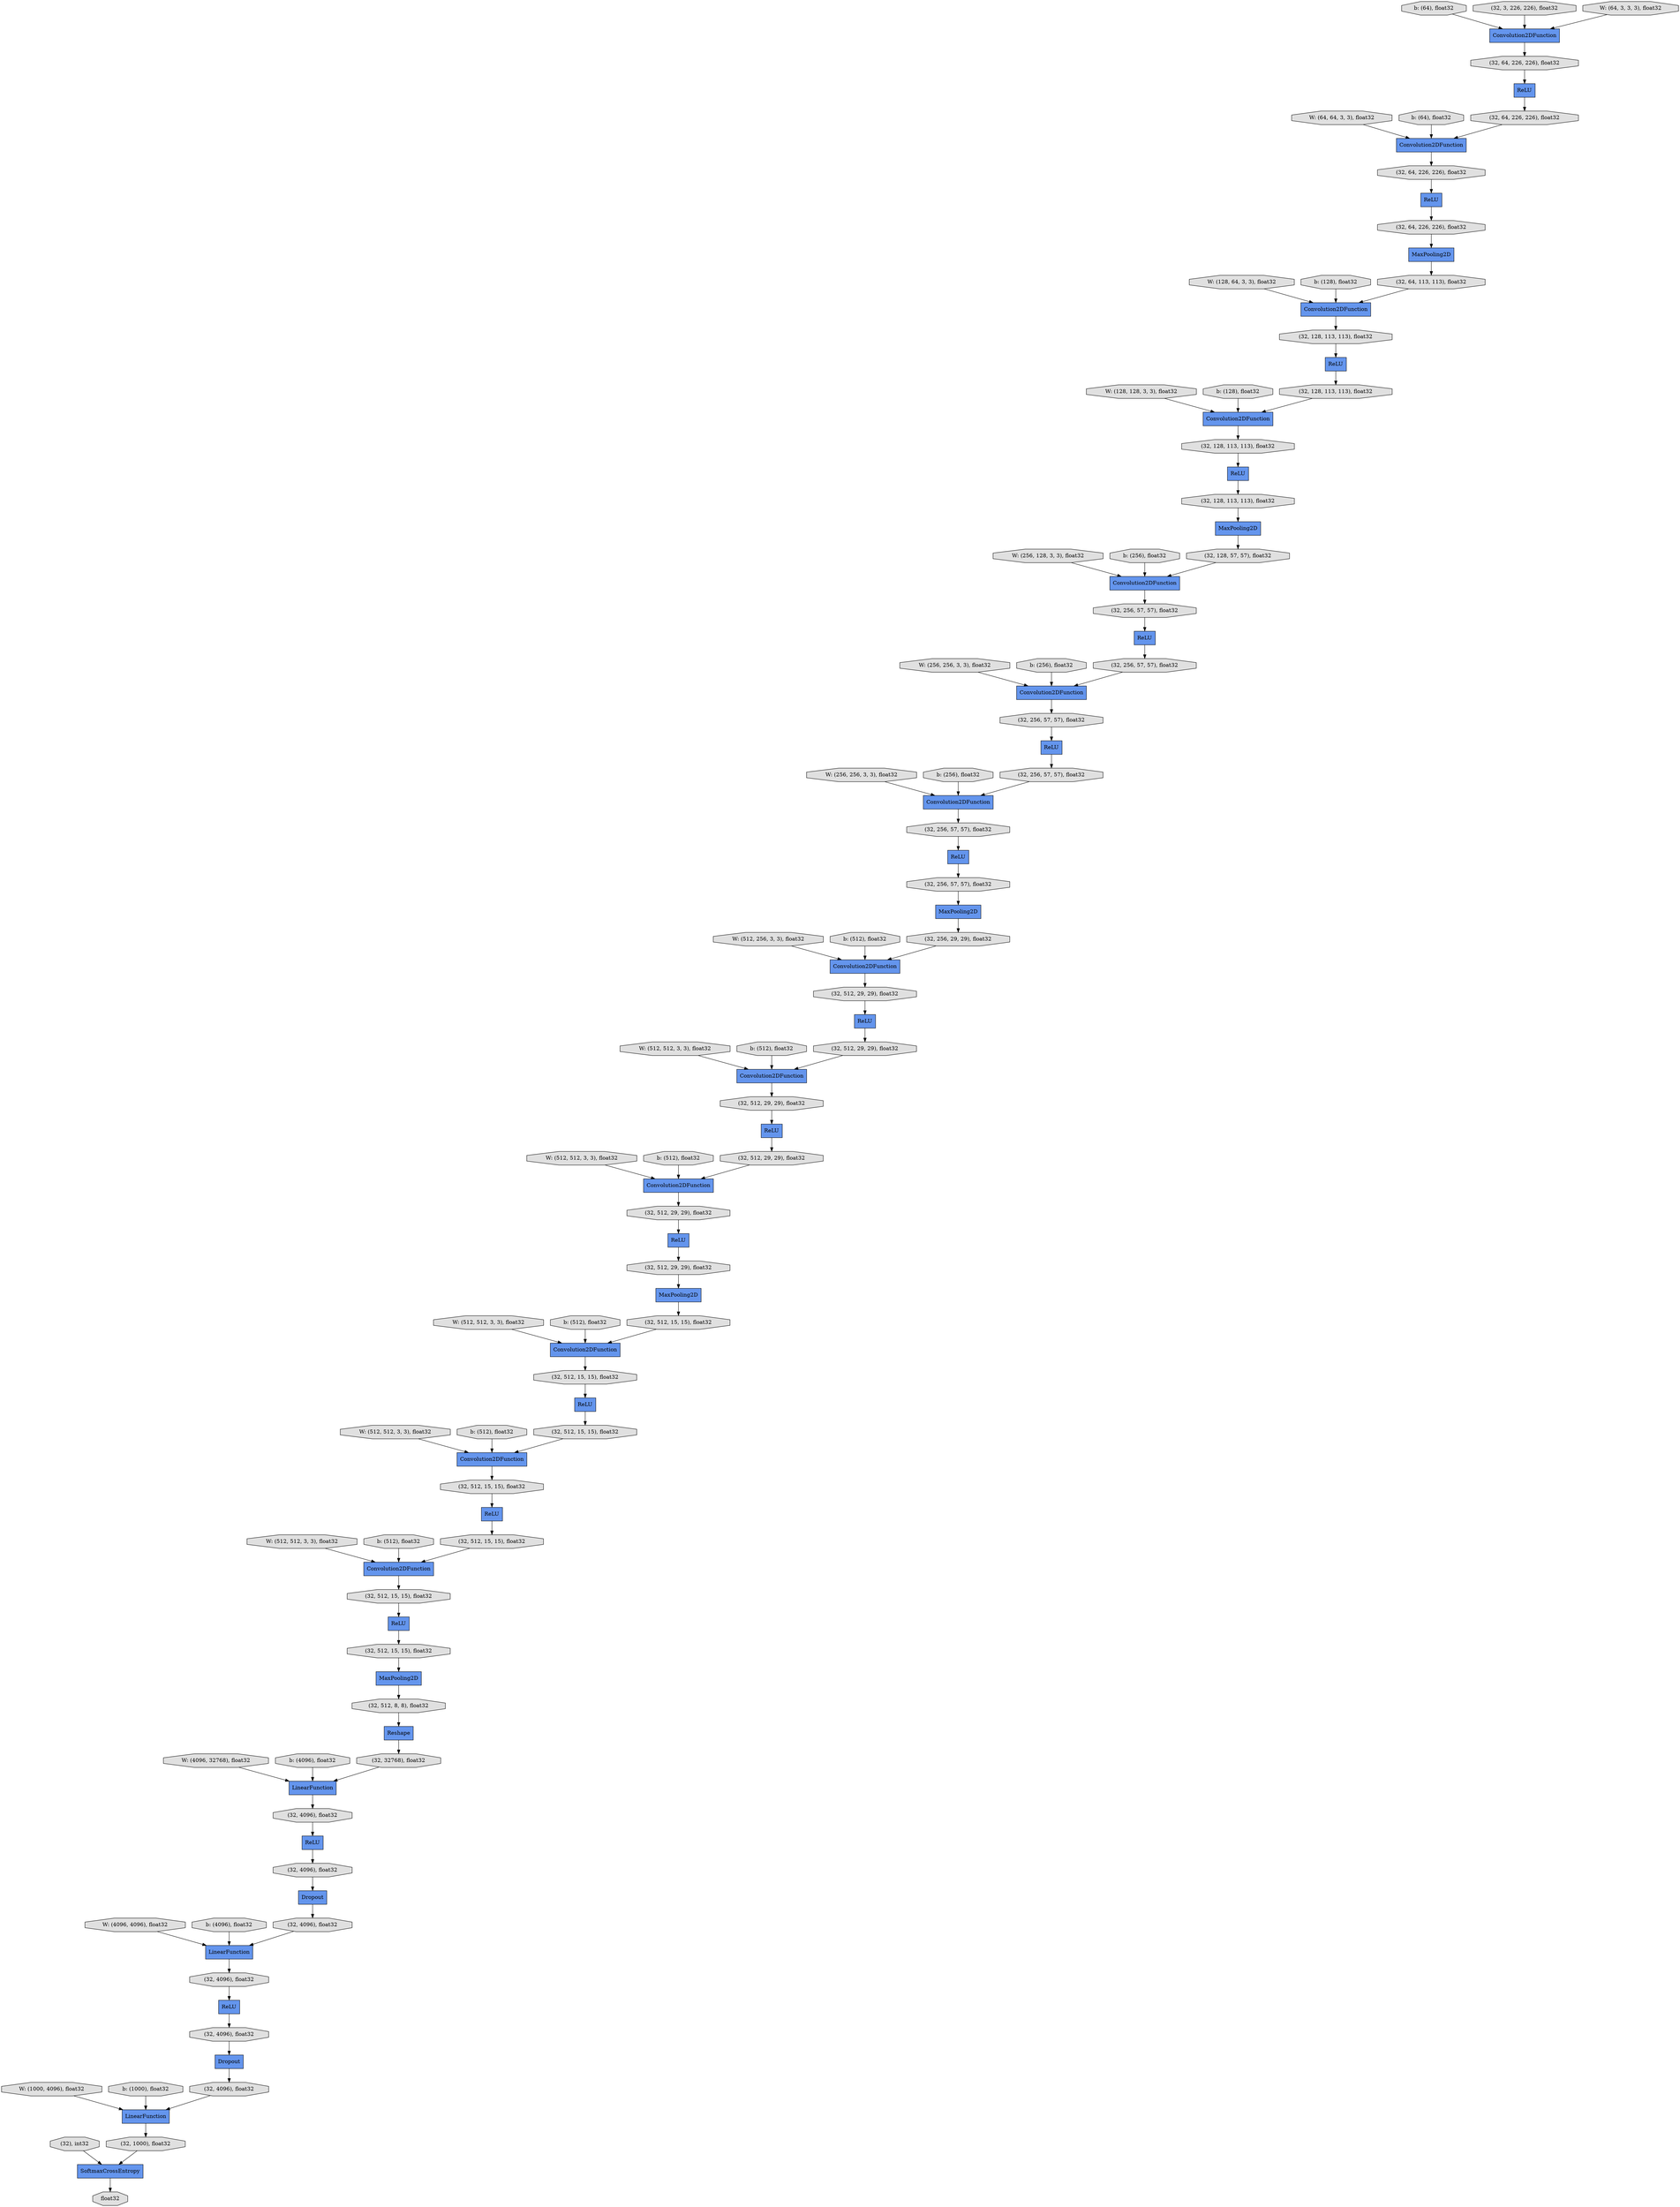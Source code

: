 digraph graphname{rankdir=TB;47590933258312 [label="ReLU",shape="record",fillcolor="#6495ED",style="filled"];47590933455032 [label="(32, 1000), float32",shape="octagon",fillcolor="#E0E0E0",style="filled"];47588815937832 [label="W: (128, 64, 3, 3), float32",shape="octagon",fillcolor="#E0E0E0",style="filled"];47590933455256 [label="(32), int32",shape="octagon",fillcolor="#E0E0E0",style="filled"];47590933258648 [label="Convolution2DFunction",shape="record",fillcolor="#6495ED",style="filled"];47590933258760 [label="ReLU",shape="record",fillcolor="#6495ED",style="filled"];47588815938112 [label="b: (128), float32",shape="octagon",fillcolor="#E0E0E0",style="filled"];47590933455480 [label="float32",shape="octagon",fillcolor="#E0E0E0",style="filled"];47588815962064 [label="W: (1000, 4096), float32",shape="octagon",fillcolor="#E0E0E0",style="filled"];47588815938392 [label="W: (128, 128, 3, 3), float32",shape="octagon",fillcolor="#E0E0E0",style="filled"];47588815938672 [label="b: (128), float32",shape="octagon",fillcolor="#E0E0E0",style="filled"];47588815938952 [label="W: (256, 128, 3, 3), float32",shape="octagon",fillcolor="#E0E0E0",style="filled"];47588815939232 [label="b: (256), float32",shape="octagon",fillcolor="#E0E0E0",style="filled"];47588815939512 [label="W: (256, 256, 3, 3), float32",shape="octagon",fillcolor="#E0E0E0",style="filled"];47590933260384 [label="Convolution2DFunction",shape="record",fillcolor="#6495ED",style="filled"];47588815939792 [label="b: (256), float32",shape="octagon",fillcolor="#E0E0E0",style="filled"];47588815940072 [label="W: (256, 256, 3, 3), float32",shape="octagon",fillcolor="#E0E0E0",style="filled"];47588815940408 [label="b: (256), float32",shape="octagon",fillcolor="#E0E0E0",style="filled"];47588815940688 [label="W: (512, 256, 3, 3), float32",shape="octagon",fillcolor="#E0E0E0",style="filled"];47588815941024 [label="b: (512), float32",shape="octagon",fillcolor="#E0E0E0",style="filled"];47588815875488 [label="b: (64), float32",shape="octagon",fillcolor="#E0E0E0",style="filled"];47588815941304 [label="W: (512, 512, 3, 3), float32",shape="octagon",fillcolor="#E0E0E0",style="filled"];47588815875768 [label="W: (64, 64, 3, 3), float32",shape="octagon",fillcolor="#E0E0E0",style="filled"];47590933262176 [label="(32, 3, 226, 226), float32",shape="octagon",fillcolor="#E0E0E0",style="filled"];47588815876048 [label="b: (64), float32",shape="octagon",fillcolor="#E0E0E0",style="filled"];47590933409864 [label="LinearFunction",shape="record",fillcolor="#6495ED",style="filled"];47588815958088 [label="b: (512), float32",shape="octagon",fillcolor="#E0E0E0",style="filled"];47590933409920 [label="(32, 512, 15, 15), float32",shape="octagon",fillcolor="#E0E0E0",style="filled"];47590933311616 [label="(32, 64, 226, 226), float32",shape="octagon",fillcolor="#E0E0E0",style="filled"];47590933409976 [label="Convolution2DFunction",shape="record",fillcolor="#6495ED",style="filled"];47590933410032 [label="ReLU",shape="record",fillcolor="#6495ED",style="filled"];47588815974752 [label="b: (1000), float32",shape="octagon",fillcolor="#E0E0E0",style="filled"];47590933410144 [label="(32, 512, 15, 15), float32",shape="octagon",fillcolor="#E0E0E0",style="filled"];47588815958368 [label="W: (512, 512, 3, 3), float32",shape="octagon",fillcolor="#E0E0E0",style="filled"];47590933410200 [label="(32, 512, 15, 15), float32",shape="octagon",fillcolor="#E0E0E0",style="filled"];47590933311840 [label="(32, 64, 226, 226), float32",shape="octagon",fillcolor="#E0E0E0",style="filled"];47590933410256 [label="MaxPooling2D",shape="record",fillcolor="#6495ED",style="filled"];47590933311952 [label="(32, 64, 226, 226), float32",shape="octagon",fillcolor="#E0E0E0",style="filled"];47590933312064 [label="MaxPooling2D",shape="record",fillcolor="#6495ED",style="filled"];47590933410424 [label="(32, 512, 15, 15), float32",shape="octagon",fillcolor="#E0E0E0",style="filled"];47590933410480 [label="(32, 512, 15, 15), float32",shape="octagon",fillcolor="#E0E0E0",style="filled"];47588815958704 [label="b: (512), float32",shape="octagon",fillcolor="#E0E0E0",style="filled"];47590933410704 [label="(32, 512, 15, 15), float32",shape="octagon",fillcolor="#E0E0E0",style="filled"];47590933312400 [label="Convolution2DFunction",shape="record",fillcolor="#6495ED",style="filled"];47588815958984 [label="W: (512, 512, 3, 3), float32",shape="octagon",fillcolor="#E0E0E0",style="filled"];47590933312512 [label="Convolution2DFunction",shape="record",fillcolor="#6495ED",style="filled"];47590933410872 [label="(32, 512, 8, 8), float32",shape="octagon",fillcolor="#E0E0E0",style="filled"];47590933312568 [label="Convolution2DFunction",shape="record",fillcolor="#6495ED",style="filled"];47590933312680 [label="(32, 64, 226, 226), float32",shape="octagon",fillcolor="#E0E0E0",style="filled"];47590933312736 [label="(32, 64, 113, 113), float32",shape="octagon",fillcolor="#E0E0E0",style="filled"];47588815959320 [label="b: (512), float32",shape="octagon",fillcolor="#E0E0E0",style="filled"];47590933312792 [label="ReLU",shape="record",fillcolor="#6495ED",style="filled"];47590933312848 [label="ReLU",shape="record",fillcolor="#6495ED",style="filled"];47590933411208 [label="Reshape",shape="record",fillcolor="#6495ED",style="filled"];47590933312904 [label="(32, 128, 113, 113), float32",shape="octagon",fillcolor="#E0E0E0",style="filled"];47590933312960 [label="MaxPooling2D",shape="record",fillcolor="#6495ED",style="filled"];47590933313016 [label="Convolution2DFunction",shape="record",fillcolor="#6495ED",style="filled"];47588815959600 [label="W: (512, 512, 3, 3), float32",shape="octagon",fillcolor="#E0E0E0",style="filled"];47590933313128 [label="(32, 128, 113, 113), float32",shape="octagon",fillcolor="#E0E0E0",style="filled"];47590933313184 [label="(32, 128, 113, 113), float32",shape="octagon",fillcolor="#E0E0E0",style="filled"];47590933411544 [label="ReLU",shape="record",fillcolor="#6495ED",style="filled"];47590933313240 [label="Convolution2DFunction",shape="record",fillcolor="#6495ED",style="filled"];47588815959936 [label="b: (512), float32",shape="octagon",fillcolor="#E0E0E0",style="filled"];47590933313408 [label="(32, 128, 113, 113), float32",shape="octagon",fillcolor="#E0E0E0",style="filled"];47590933411768 [label="(32, 32768), float32",shape="octagon",fillcolor="#E0E0E0",style="filled"];47590933313464 [label="(32, 128, 57, 57), float32",shape="octagon",fillcolor="#E0E0E0",style="filled"];47590933411824 [label="LinearFunction",shape="record",fillcolor="#6495ED",style="filled"];47590933313520 [label="ReLU",shape="record",fillcolor="#6495ED",style="filled"];47590933411880 [label="Dropout",shape="record",fillcolor="#6495ED",style="filled"];47590933313576 [label="ReLU",shape="record",fillcolor="#6495ED",style="filled"];47590933411936 [label="Dropout",shape="record",fillcolor="#6495ED",style="filled"];47590933313632 [label="(32, 256, 57, 57), float32",shape="octagon",fillcolor="#E0E0E0",style="filled"];47590933411992 [label="LinearFunction",shape="record",fillcolor="#6495ED",style="filled"];47588815960216 [label="W: (512, 512, 3, 3), float32",shape="octagon",fillcolor="#E0E0E0",style="filled"];47590933313688 [label="Convolution2DFunction",shape="record",fillcolor="#6495ED",style="filled"];47590933313744 [label="ReLU",shape="record",fillcolor="#6495ED",style="filled"];47590933412104 [label="(32, 4096), float32",shape="octagon",fillcolor="#E0E0E0",style="filled"];47590933313856 [label="(32, 256, 57, 57), float32",shape="octagon",fillcolor="#E0E0E0",style="filled"];47590933313912 [label="(32, 256, 57, 57), float32",shape="octagon",fillcolor="#E0E0E0",style="filled"];47590933412272 [label="(32, 4096), float32",shape="octagon",fillcolor="#E0E0E0",style="filled"];47590933313968 [label="MaxPooling2D",shape="record",fillcolor="#6495ED",style="filled"];47588815960552 [label="b: (512), float32",shape="octagon",fillcolor="#E0E0E0",style="filled"];47590933314024 [label="Convolution2DFunction",shape="record",fillcolor="#6495ED",style="filled"];47590933412384 [label="ReLU",shape="record",fillcolor="#6495ED",style="filled"];47590933412440 [label="(32, 4096), float32",shape="octagon",fillcolor="#E0E0E0",style="filled"];47590933314136 [label="(32, 256, 57, 57), float32",shape="octagon",fillcolor="#E0E0E0",style="filled"];47590933314192 [label="(32, 256, 57, 57), float32",shape="octagon",fillcolor="#E0E0E0",style="filled"];47590933314248 [label="Convolution2DFunction",shape="record",fillcolor="#6495ED",style="filled"];47588815960832 [label="W: (4096, 32768), float32",shape="octagon",fillcolor="#E0E0E0",style="filled"];47590933314416 [label="(32, 256, 57, 57), float32",shape="octagon",fillcolor="#E0E0E0",style="filled"];47590933314472 [label="(32, 256, 29, 29), float32",shape="octagon",fillcolor="#E0E0E0",style="filled"];47590933412832 [label="SoftmaxCrossEntropy",shape="record",fillcolor="#6495ED",style="filled"];47590933314528 [label="ReLU",shape="record",fillcolor="#6495ED",style="filled"];47588815961112 [label="b: (4096), float32",shape="octagon",fillcolor="#E0E0E0",style="filled"];47590933314584 [label="ReLU",shape="record",fillcolor="#6495ED",style="filled"];47588760738840 [label="W: (64, 3, 3, 3), float32",shape="octagon",fillcolor="#E0E0E0",style="filled"];47590933314640 [label="(32, 512, 29, 29), float32",shape="octagon",fillcolor="#E0E0E0",style="filled"];47590933314696 [label="Convolution2DFunction",shape="record",fillcolor="#6495ED",style="filled"];47590933314752 [label="ReLU",shape="record",fillcolor="#6495ED",style="filled"];47590933413168 [label="(32, 4096), float32",shape="octagon",fillcolor="#E0E0E0",style="filled"];47588815961392 [label="W: (4096, 4096), float32",shape="octagon",fillcolor="#E0E0E0",style="filled"];47590933314864 [label="(32, 512, 29, 29), float32",shape="octagon",fillcolor="#E0E0E0",style="filled"];47590933314920 [label="(32, 512, 29, 29), float32",shape="octagon",fillcolor="#E0E0E0",style="filled"];47590933314976 [label="MaxPooling2D",shape="record",fillcolor="#6495ED",style="filled"];47590933315032 [label="ReLU",shape="record",fillcolor="#6495ED",style="filled"];47590933413448 [label="(32, 4096), float32",shape="octagon",fillcolor="#E0E0E0",style="filled"];47590933315144 [label="(32, 512, 29, 29), float32",shape="octagon",fillcolor="#E0E0E0",style="filled"];47590933315200 [label="(32, 512, 29, 29), float32",shape="octagon",fillcolor="#E0E0E0",style="filled"];47588815961784 [label="b: (4096), float32",shape="octagon",fillcolor="#E0E0E0",style="filled"];47590933315256 [label="Convolution2DFunction",shape="record",fillcolor="#6495ED",style="filled"];47590933413616 [label="(32, 4096), float32",shape="octagon",fillcolor="#E0E0E0",style="filled"];47590933315424 [label="(32, 512, 29, 29), float32",shape="octagon",fillcolor="#E0E0E0",style="filled"];47590933315480 [label="(32, 512, 15, 15), float32",shape="octagon",fillcolor="#E0E0E0",style="filled"];47590933315536 [label="ReLU",shape="record",fillcolor="#6495ED",style="filled"];47590933313744 -> 47590933314416;47588815940408 -> 47590933313688;47590933315200 -> 47590933314752;47588815959320 -> 47590933315256;47590933313632 -> 47590933313520;47590933313688 -> 47590933314192;47590933315536 -> 47590933410144;47588815974752 -> 47590933411992;47590933409920 -> 47590933315536;47590933258312 -> 47590933311840;47590933312960 -> 47590933313464;47590933412272 -> 47590933411880;47590933315144 -> 47590933314696;47590933312512 -> 47590933312904;47590933312064 -> 47590933312736;47590933313912 -> 47590933313576;47590933313016 -> 47590933314920;47590933313184 -> 47590933312848;47588815958368 -> 47590933314696;47590933410424 -> 47590933409976;47590933315256 -> 47590933409920;47588815939232 -> 47590933313240;47590933411824 -> 47590933412104;47590933411936 -> 47590933413616;47590933312400 -> 47590933313184;47590933410704 -> 47590933410256;47588815938392 -> 47590933312400;47590933455032 -> 47590933412832;47588815939792 -> 47590933312568;47590933311952 -> 47590933258760;47590933313576 -> 47590933314136;47590933411880 -> 47590933412440;47590933314976 -> 47590933315480;47590933410144 -> 47590933314024;47590933311616 -> 47590933258312;47590933410200 -> 47590933315032;47590933315480 -> 47590933315256;47590933455256 -> 47590933412832;47590933312792 -> 47590933313128;47590933311840 -> 47590933260384;47590933314528 -> 47590933314864;47590933411768 -> 47590933411824;47590933314416 -> 47590933313968;47590933258648 -> 47590933311616;47588815939512 -> 47590933312568;47590933312680 -> 47590933312064;47588815940072 -> 47590933313688;47590933314584 -> 47590933315144;47590933313240 -> 47590933313632;47588815960216 -> 47590933409976;47588815937832 -> 47590933312512;47590933313856 -> 47590933312568;47588815875488 -> 47590933258648;47590933315032 -> 47590933410424;47588815960832 -> 47590933411824;47590933314192 -> 47590933313744;47590933312904 -> 47590933312792;47590933312568 -> 47590933313912;47590933314696 -> 47590933315200;47590933312736 -> 47590933312512;47590933312848 -> 47590933313408;47590933410872 -> 47590933411208;47590933260384 -> 47590933311952;47590933410032 -> 47590933410704;47590933315424 -> 47590933314976;47590933313128 -> 47590933312400;47590933412832 -> 47590933455480;47588815961112 -> 47590933411824;47590933314640 -> 47590933314528;47590933262176 -> 47590933258648;47590933413448 -> 47590933411936;47588815958704 -> 47590933314696;47588815941304 -> 47590933313016;47588815940688 -> 47590933314248;47590933413616 -> 47590933411992;47590933314024 -> 47590933410200;47588815958088 -> 47590933313016;47588815875768 -> 47590933260384;47590933412440 -> 47590933409864;47590933313968 -> 47590933314472;47590933409864 -> 47590933413168;47590933313408 -> 47590933312960;47590933314248 -> 47590933314640;47590933258760 -> 47590933312680;47590933314752 -> 47590933315424;47590933412384 -> 47590933413448;47588815938112 -> 47590933312512;47590933411208 -> 47590933411768;47590933313464 -> 47590933313240;47590933410480 -> 47590933410032;47590933412104 -> 47590933411544;47590933314136 -> 47590933313688;47588815961784 -> 47590933409864;47590933409976 -> 47590933410480;47588815959600 -> 47590933314024;47588815938672 -> 47590933312400;47590933413168 -> 47590933412384;47590933411992 -> 47590933455032;47588815876048 -> 47590933260384;47588815961392 -> 47590933409864;47590933411544 -> 47590933412272;47590933313520 -> 47590933313856;47588815941024 -> 47590933314248;47588815959936 -> 47590933314024;47590933314864 -> 47590933313016;47588760738840 -> 47590933258648;47588815958984 -> 47590933315256;47588815962064 -> 47590933411992;47588815960552 -> 47590933409976;47588815938952 -> 47590933313240;47590933410256 -> 47590933410872;47590933314920 -> 47590933314584;47590933314472 -> 47590933314248;}